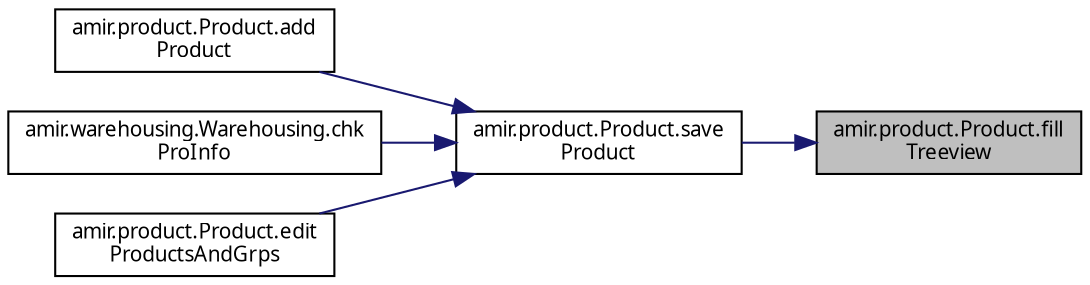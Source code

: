 digraph "amir.product.Product.fillTreeview"
{
 // LATEX_PDF_SIZE
  edge [fontname="FreeSans.ttf",fontsize="10",labelfontname="FreeSans.ttf",labelfontsize="10"];
  node [fontname="FreeSans.ttf",fontsize="10",shape=record];
  rankdir="RL";
  Node1 [label="amir.product.Product.fill\lTreeview",height=0.2,width=0.4,color="black", fillcolor="grey75", style="filled", fontcolor="black",tooltip=" "];
  Node1 -> Node2 [dir="back",color="midnightblue",fontsize="10",style="solid",fontname="FreeSans.ttf"];
  Node2 [label="amir.product.Product.save\lProduct",height=0.2,width=0.4,color="black", fillcolor="white", style="filled",URL="$classamir_1_1product_1_1_product.html#adf06ac974715c5cb6962eb89a0a71a0c",tooltip=" "];
  Node2 -> Node3 [dir="back",color="midnightblue",fontsize="10",style="solid",fontname="FreeSans.ttf"];
  Node3 [label="amir.product.Product.add\lProduct",height=0.2,width=0.4,color="black", fillcolor="white", style="filled",URL="$classamir_1_1product_1_1_product.html#a9fd725ee5f834c961c80d68204e84ba0",tooltip=" "];
  Node2 -> Node4 [dir="back",color="midnightblue",fontsize="10",style="solid",fontname="FreeSans.ttf"];
  Node4 [label="amir.warehousing.Warehousing.chk\lProInfo",height=0.2,width=0.4,color="black", fillcolor="white", style="filled",URL="$classamir_1_1warehousing_1_1_warehousing.html#a6d5ae4c93093227874c85411b4990246",tooltip=" "];
  Node2 -> Node5 [dir="back",color="midnightblue",fontsize="10",style="solid",fontname="FreeSans.ttf"];
  Node5 [label="amir.product.Product.edit\lProductsAndGrps",height=0.2,width=0.4,color="black", fillcolor="white", style="filled",URL="$classamir_1_1product_1_1_product.html#ababc732e3d38ffd110324fb9aed65787",tooltip=" "];
}
